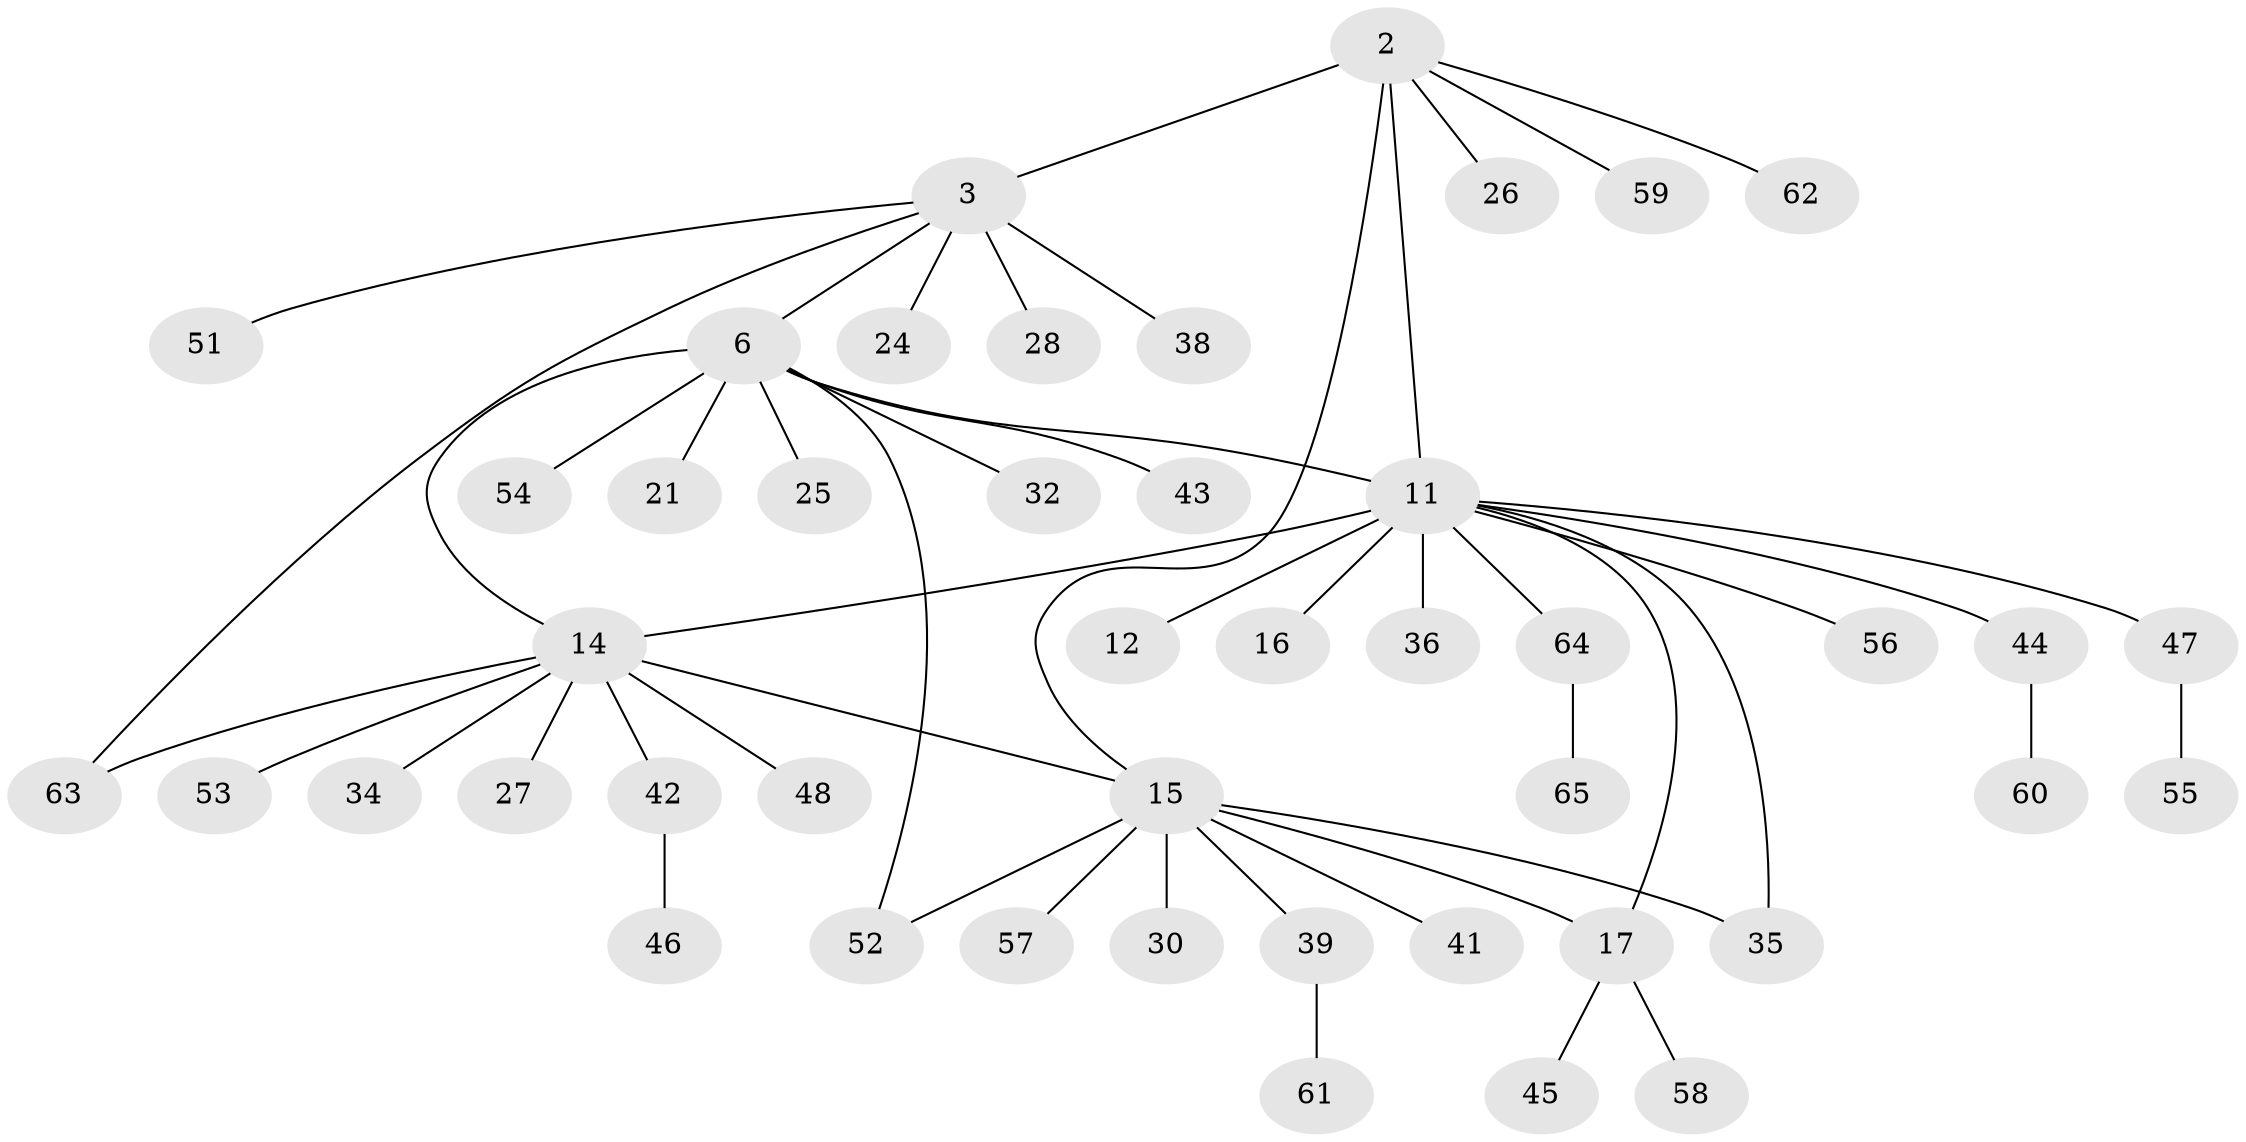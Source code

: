 // original degree distribution, {4: 0.046153846153846156, 6: 0.07692307692307693, 8: 0.015384615384615385, 7: 0.015384615384615385, 5: 0.046153846153846156, 9: 0.015384615384615385, 3: 0.06153846153846154, 2: 0.15384615384615385, 11: 0.015384615384615385, 1: 0.5538461538461539}
// Generated by graph-tools (version 1.1) at 2025/57/03/04/25 21:57:20]
// undirected, 45 vertices, 51 edges
graph export_dot {
graph [start="1"]
  node [color=gray90,style=filled];
  2 [super="+1"];
  3;
  6 [super="+4"];
  11 [super="+10+8"];
  12;
  14 [super="+13+5"];
  15;
  16;
  17 [super="+7+9"];
  21;
  24;
  25;
  26;
  27;
  28;
  30;
  32;
  34;
  35 [super="+19"];
  36;
  38;
  39 [super="+37"];
  41 [super="+29"];
  42;
  43;
  44 [super="+40"];
  45;
  46;
  47;
  48;
  51;
  52;
  53;
  54;
  55;
  56;
  57;
  58;
  59;
  60;
  61;
  62;
  63 [super="+50"];
  64 [super="+49"];
  65;
  2 -- 3 [weight=2];
  2 -- 15;
  2 -- 26;
  2 -- 62;
  2 -- 11 [weight=2];
  2 -- 59;
  3 -- 24;
  3 -- 28;
  3 -- 38;
  3 -- 51;
  3 -- 6;
  3 -- 63;
  6 -- 21;
  6 -- 25;
  6 -- 43;
  6 -- 52;
  6 -- 32;
  6 -- 54;
  6 -- 11;
  6 -- 14 [weight=2];
  11 -- 12 [weight=2];
  11 -- 56;
  11 -- 14 [weight=2];
  11 -- 35;
  11 -- 64;
  11 -- 44 [weight=2];
  11 -- 36;
  11 -- 47;
  11 -- 16;
  11 -- 17 [weight=2];
  14 -- 15 [weight=2];
  14 -- 48;
  14 -- 42;
  14 -- 34;
  14 -- 53;
  14 -- 27;
  14 -- 63;
  15 -- 17 [weight=2];
  15 -- 30;
  15 -- 52;
  15 -- 57;
  15 -- 35;
  15 -- 39;
  15 -- 41;
  17 -- 58;
  17 -- 45;
  39 -- 61;
  42 -- 46;
  44 -- 60;
  47 -- 55;
  64 -- 65;
}
